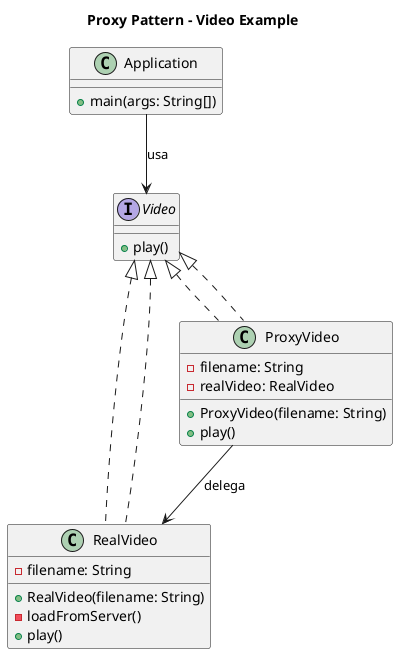 @startuml
title Proxy Pattern - Video Example

interface Video {
    + play()
}

class RealVideo implements Video {
    - filename: String
    + RealVideo(filename: String)
    - loadFromServer()
    + play()
}

class ProxyVideo implements Video {
    - filename: String
    - realVideo: RealVideo
    + ProxyVideo(filename: String)
    + play()
}

class Application {
    + main(args: String[])
}

Video <|.. RealVideo
Video <|.. ProxyVideo

Application --> Video : usa
ProxyVideo --> RealVideo : delega

@enduml
